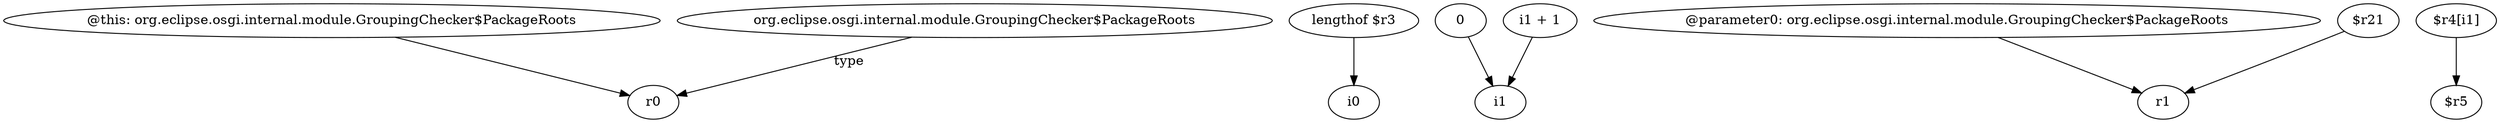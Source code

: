 digraph g {
0[label="@this: org.eclipse.osgi.internal.module.GroupingChecker$PackageRoots"]
1[label="r0"]
0->1[label=""]
2[label="lengthof $r3"]
3[label="i0"]
2->3[label=""]
4[label="0"]
5[label="i1"]
4->5[label=""]
6[label="@parameter0: org.eclipse.osgi.internal.module.GroupingChecker$PackageRoots"]
7[label="r1"]
6->7[label=""]
8[label="org.eclipse.osgi.internal.module.GroupingChecker$PackageRoots"]
8->1[label="type"]
9[label="i1 + 1"]
9->5[label=""]
10[label="$r4[i1]"]
11[label="$r5"]
10->11[label=""]
12[label="$r21"]
12->7[label=""]
}